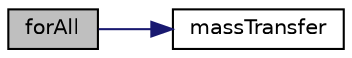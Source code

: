 digraph "forAll"
{
  bgcolor="transparent";
  edge [fontname="Helvetica",fontsize="10",labelfontname="Helvetica",labelfontsize="10"];
  node [fontname="Helvetica",fontsize="10",shape=record];
  rankdir="LR";
  Node1 [label="forAll",height=0.2,width=0.4,color="black", fillcolor="grey75", style="filled" fontcolor="black"];
  Node1 -> Node2 [color="midnightblue",fontsize="10",style="solid",fontname="Helvetica"];
  Node2 [label="massTransfer",height=0.2,width=0.4,color="black",URL="$reactingEulerFoam_2reactingMultiphaseEulerFoam_2YEqns_8H.html#a67a05d68884f5355bfffa7fe32fe4236"];
}
